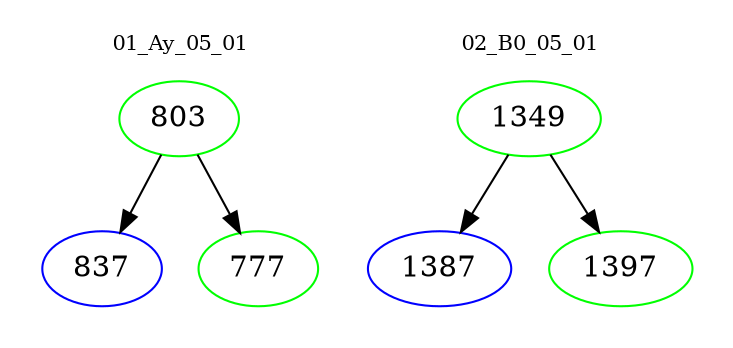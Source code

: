 digraph{
subgraph cluster_0 {
color = white
label = "01_Ay_05_01";
fontsize=10;
T0_803 [label="803", color="green"]
T0_803 -> T0_837 [color="black"]
T0_837 [label="837", color="blue"]
T0_803 -> T0_777 [color="black"]
T0_777 [label="777", color="green"]
}
subgraph cluster_1 {
color = white
label = "02_B0_05_01";
fontsize=10;
T1_1349 [label="1349", color="green"]
T1_1349 -> T1_1387 [color="black"]
T1_1387 [label="1387", color="blue"]
T1_1349 -> T1_1397 [color="black"]
T1_1397 [label="1397", color="green"]
}
}
